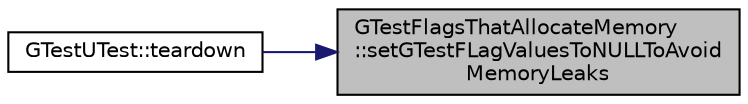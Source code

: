digraph "GTestFlagsThatAllocateMemory::setGTestFLagValuesToNULLToAvoidMemoryLeaks"
{
 // LATEX_PDF_SIZE
  edge [fontname="Helvetica",fontsize="10",labelfontname="Helvetica",labelfontsize="10"];
  node [fontname="Helvetica",fontsize="10",shape=record];
  rankdir="RL";
  Node1 [label="GTestFlagsThatAllocateMemory\l::setGTestFLagValuesToNULLToAvoid\lMemoryLeaks",height=0.2,width=0.4,color="black", fillcolor="grey75", style="filled", fontcolor="black",tooltip=" "];
  Node1 -> Node2 [dir="back",color="midnightblue",fontsize="10",style="solid",fontname="Helvetica"];
  Node2 [label="GTestUTest::teardown",height=0.2,width=0.4,color="black", fillcolor="white", style="filled",URL="$classGTestUTest.html#ae9d35932a8c886030cfeac6c9b586b52",tooltip=" "];
}
